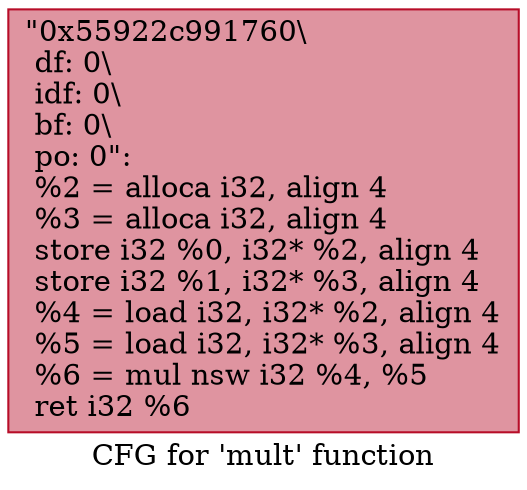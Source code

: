 digraph "CFG for 'mult' function" {
	label="CFG for 'mult' function";

	Node0x55922c991760 [shape=record,color="#b70d28ff", style=filled, fillcolor="#b70d2870",label="{\"0x55922c991760\\\l df: 0\\\l idf: 0\\\l bf: 0\\\l po: 0\":\l  %2 = alloca i32, align 4\l  %3 = alloca i32, align 4\l  store i32 %0, i32* %2, align 4\l  store i32 %1, i32* %3, align 4\l  %4 = load i32, i32* %2, align 4\l  %5 = load i32, i32* %3, align 4\l  %6 = mul nsw i32 %4, %5\l  ret i32 %6\l}"];
}
